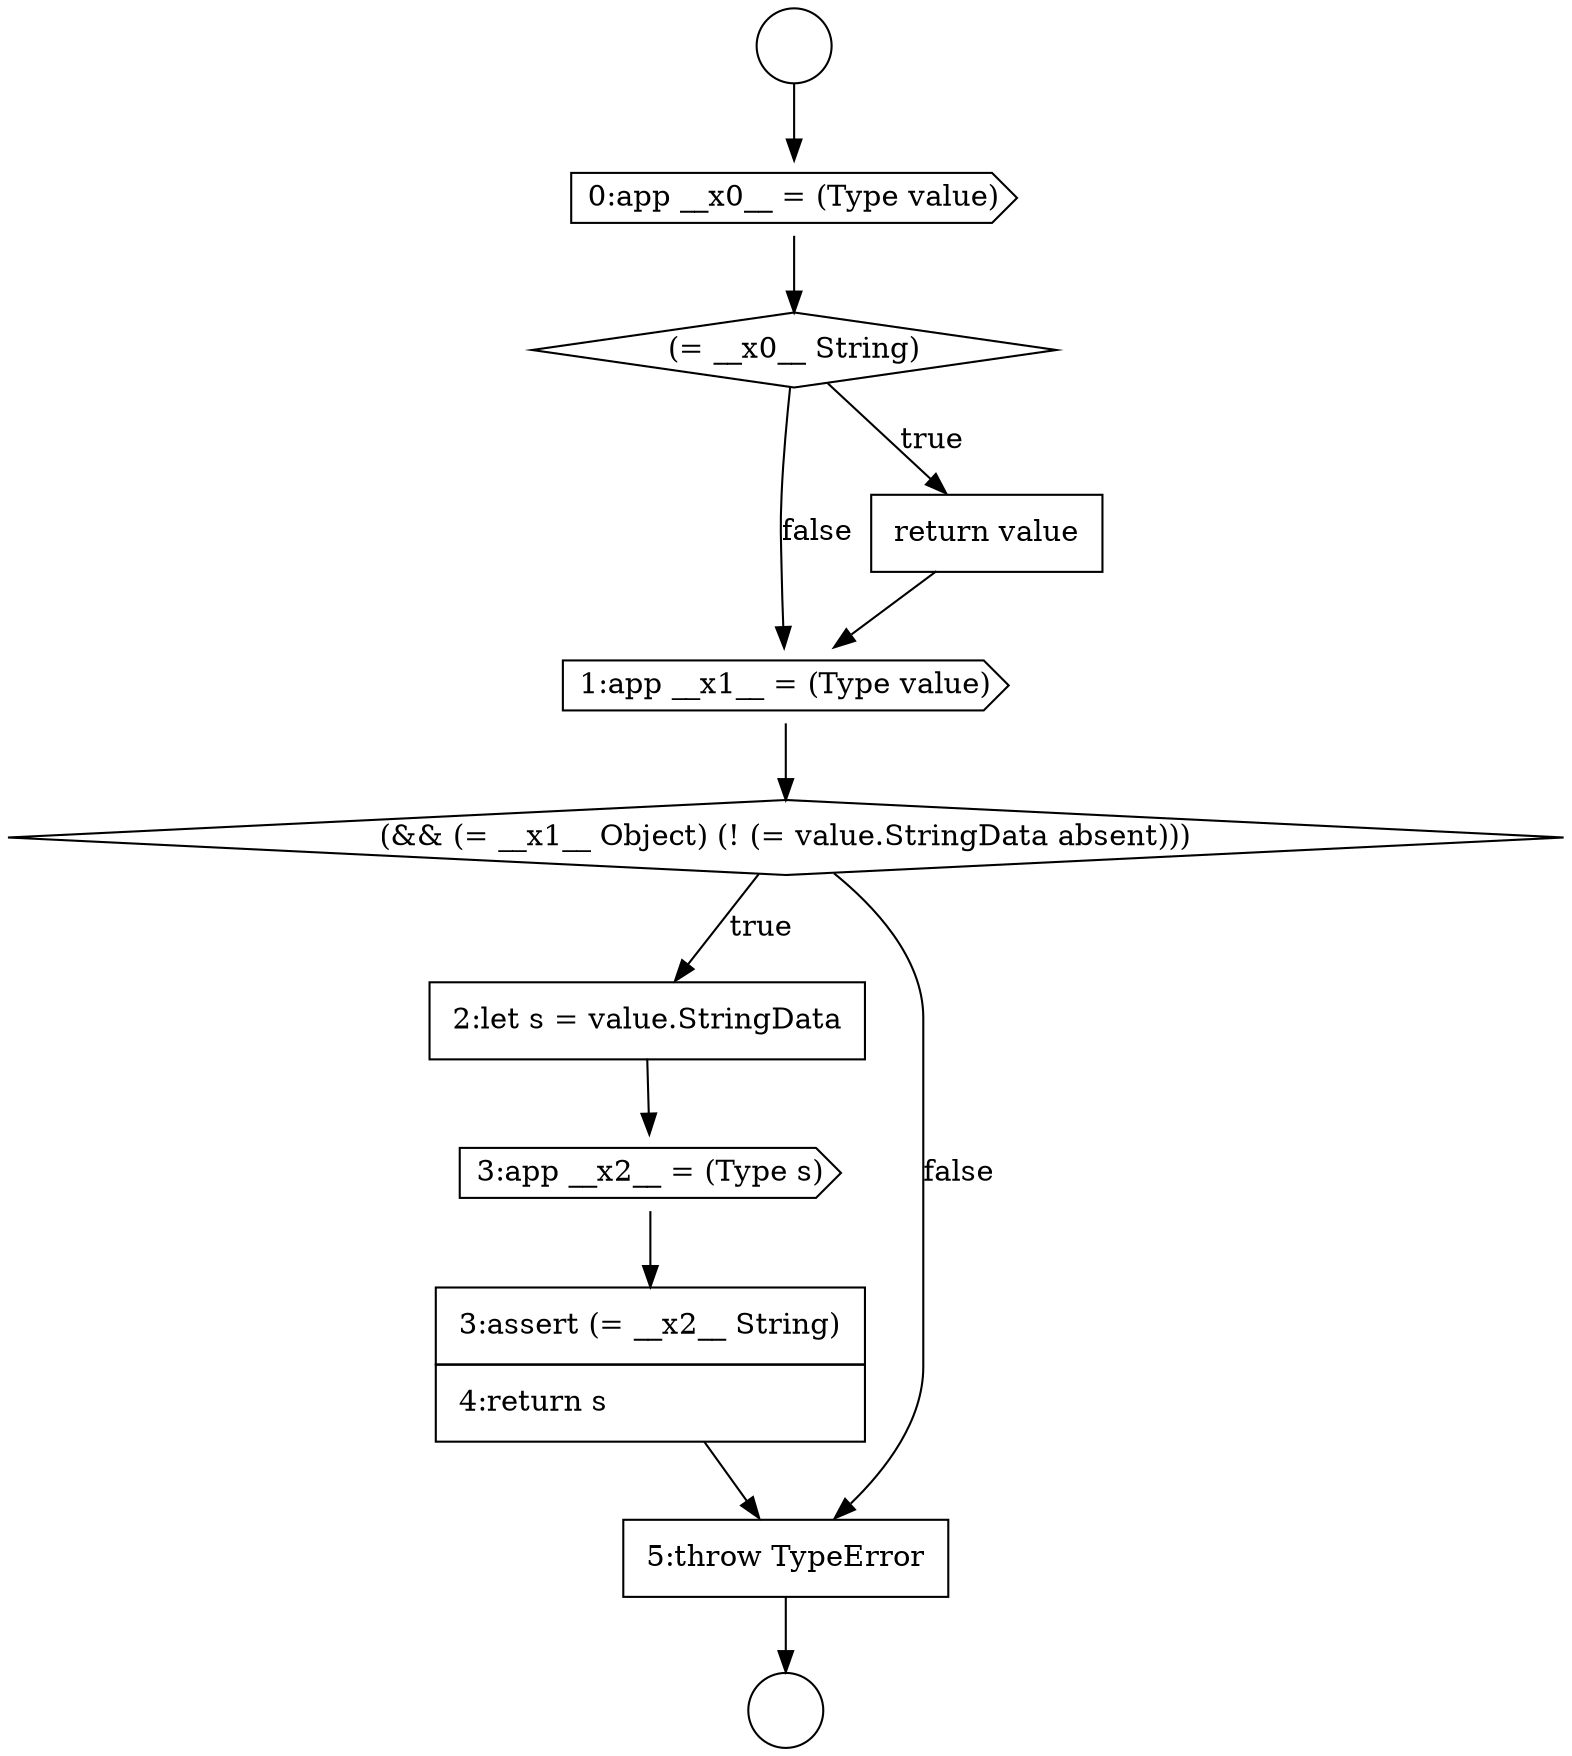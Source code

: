 digraph {
  node13690 [shape=cds, label=<<font color="black">1:app __x1__ = (Type value)</font>> color="black" fillcolor="white" style=filled]
  node13687 [shape=cds, label=<<font color="black">0:app __x0__ = (Type value)</font>> color="black" fillcolor="white" style=filled]
  node13692 [shape=none, margin=0, label=<<font color="black">
    <table border="0" cellborder="1" cellspacing="0" cellpadding="10">
      <tr><td align="left">2:let s = value.StringData</td></tr>
    </table>
  </font>> color="black" fillcolor="white" style=filled]
  node13686 [shape=circle label=" " color="black" fillcolor="white" style=filled]
  node13693 [shape=cds, label=<<font color="black">3:app __x2__ = (Type s)</font>> color="black" fillcolor="white" style=filled]
  node13685 [shape=circle label=" " color="black" fillcolor="white" style=filled]
  node13694 [shape=none, margin=0, label=<<font color="black">
    <table border="0" cellborder="1" cellspacing="0" cellpadding="10">
      <tr><td align="left">3:assert (= __x2__ String)</td></tr>
      <tr><td align="left">4:return s</td></tr>
    </table>
  </font>> color="black" fillcolor="white" style=filled]
  node13688 [shape=diamond, label=<<font color="black">(= __x0__ String)</font>> color="black" fillcolor="white" style=filled]
  node13691 [shape=diamond, label=<<font color="black">(&amp;&amp; (= __x1__ Object) (! (= value.StringData absent)))</font>> color="black" fillcolor="white" style=filled]
  node13695 [shape=none, margin=0, label=<<font color="black">
    <table border="0" cellborder="1" cellspacing="0" cellpadding="10">
      <tr><td align="left">5:throw TypeError</td></tr>
    </table>
  </font>> color="black" fillcolor="white" style=filled]
  node13689 [shape=none, margin=0, label=<<font color="black">
    <table border="0" cellborder="1" cellspacing="0" cellpadding="10">
      <tr><td align="left">return value</td></tr>
    </table>
  </font>> color="black" fillcolor="white" style=filled]
  node13689 -> node13690 [ color="black"]
  node13694 -> node13695 [ color="black"]
  node13688 -> node13689 [label=<<font color="black">true</font>> color="black"]
  node13688 -> node13690 [label=<<font color="black">false</font>> color="black"]
  node13690 -> node13691 [ color="black"]
  node13685 -> node13687 [ color="black"]
  node13691 -> node13692 [label=<<font color="black">true</font>> color="black"]
  node13691 -> node13695 [label=<<font color="black">false</font>> color="black"]
  node13687 -> node13688 [ color="black"]
  node13692 -> node13693 [ color="black"]
  node13693 -> node13694 [ color="black"]
  node13695 -> node13686 [ color="black"]
}
